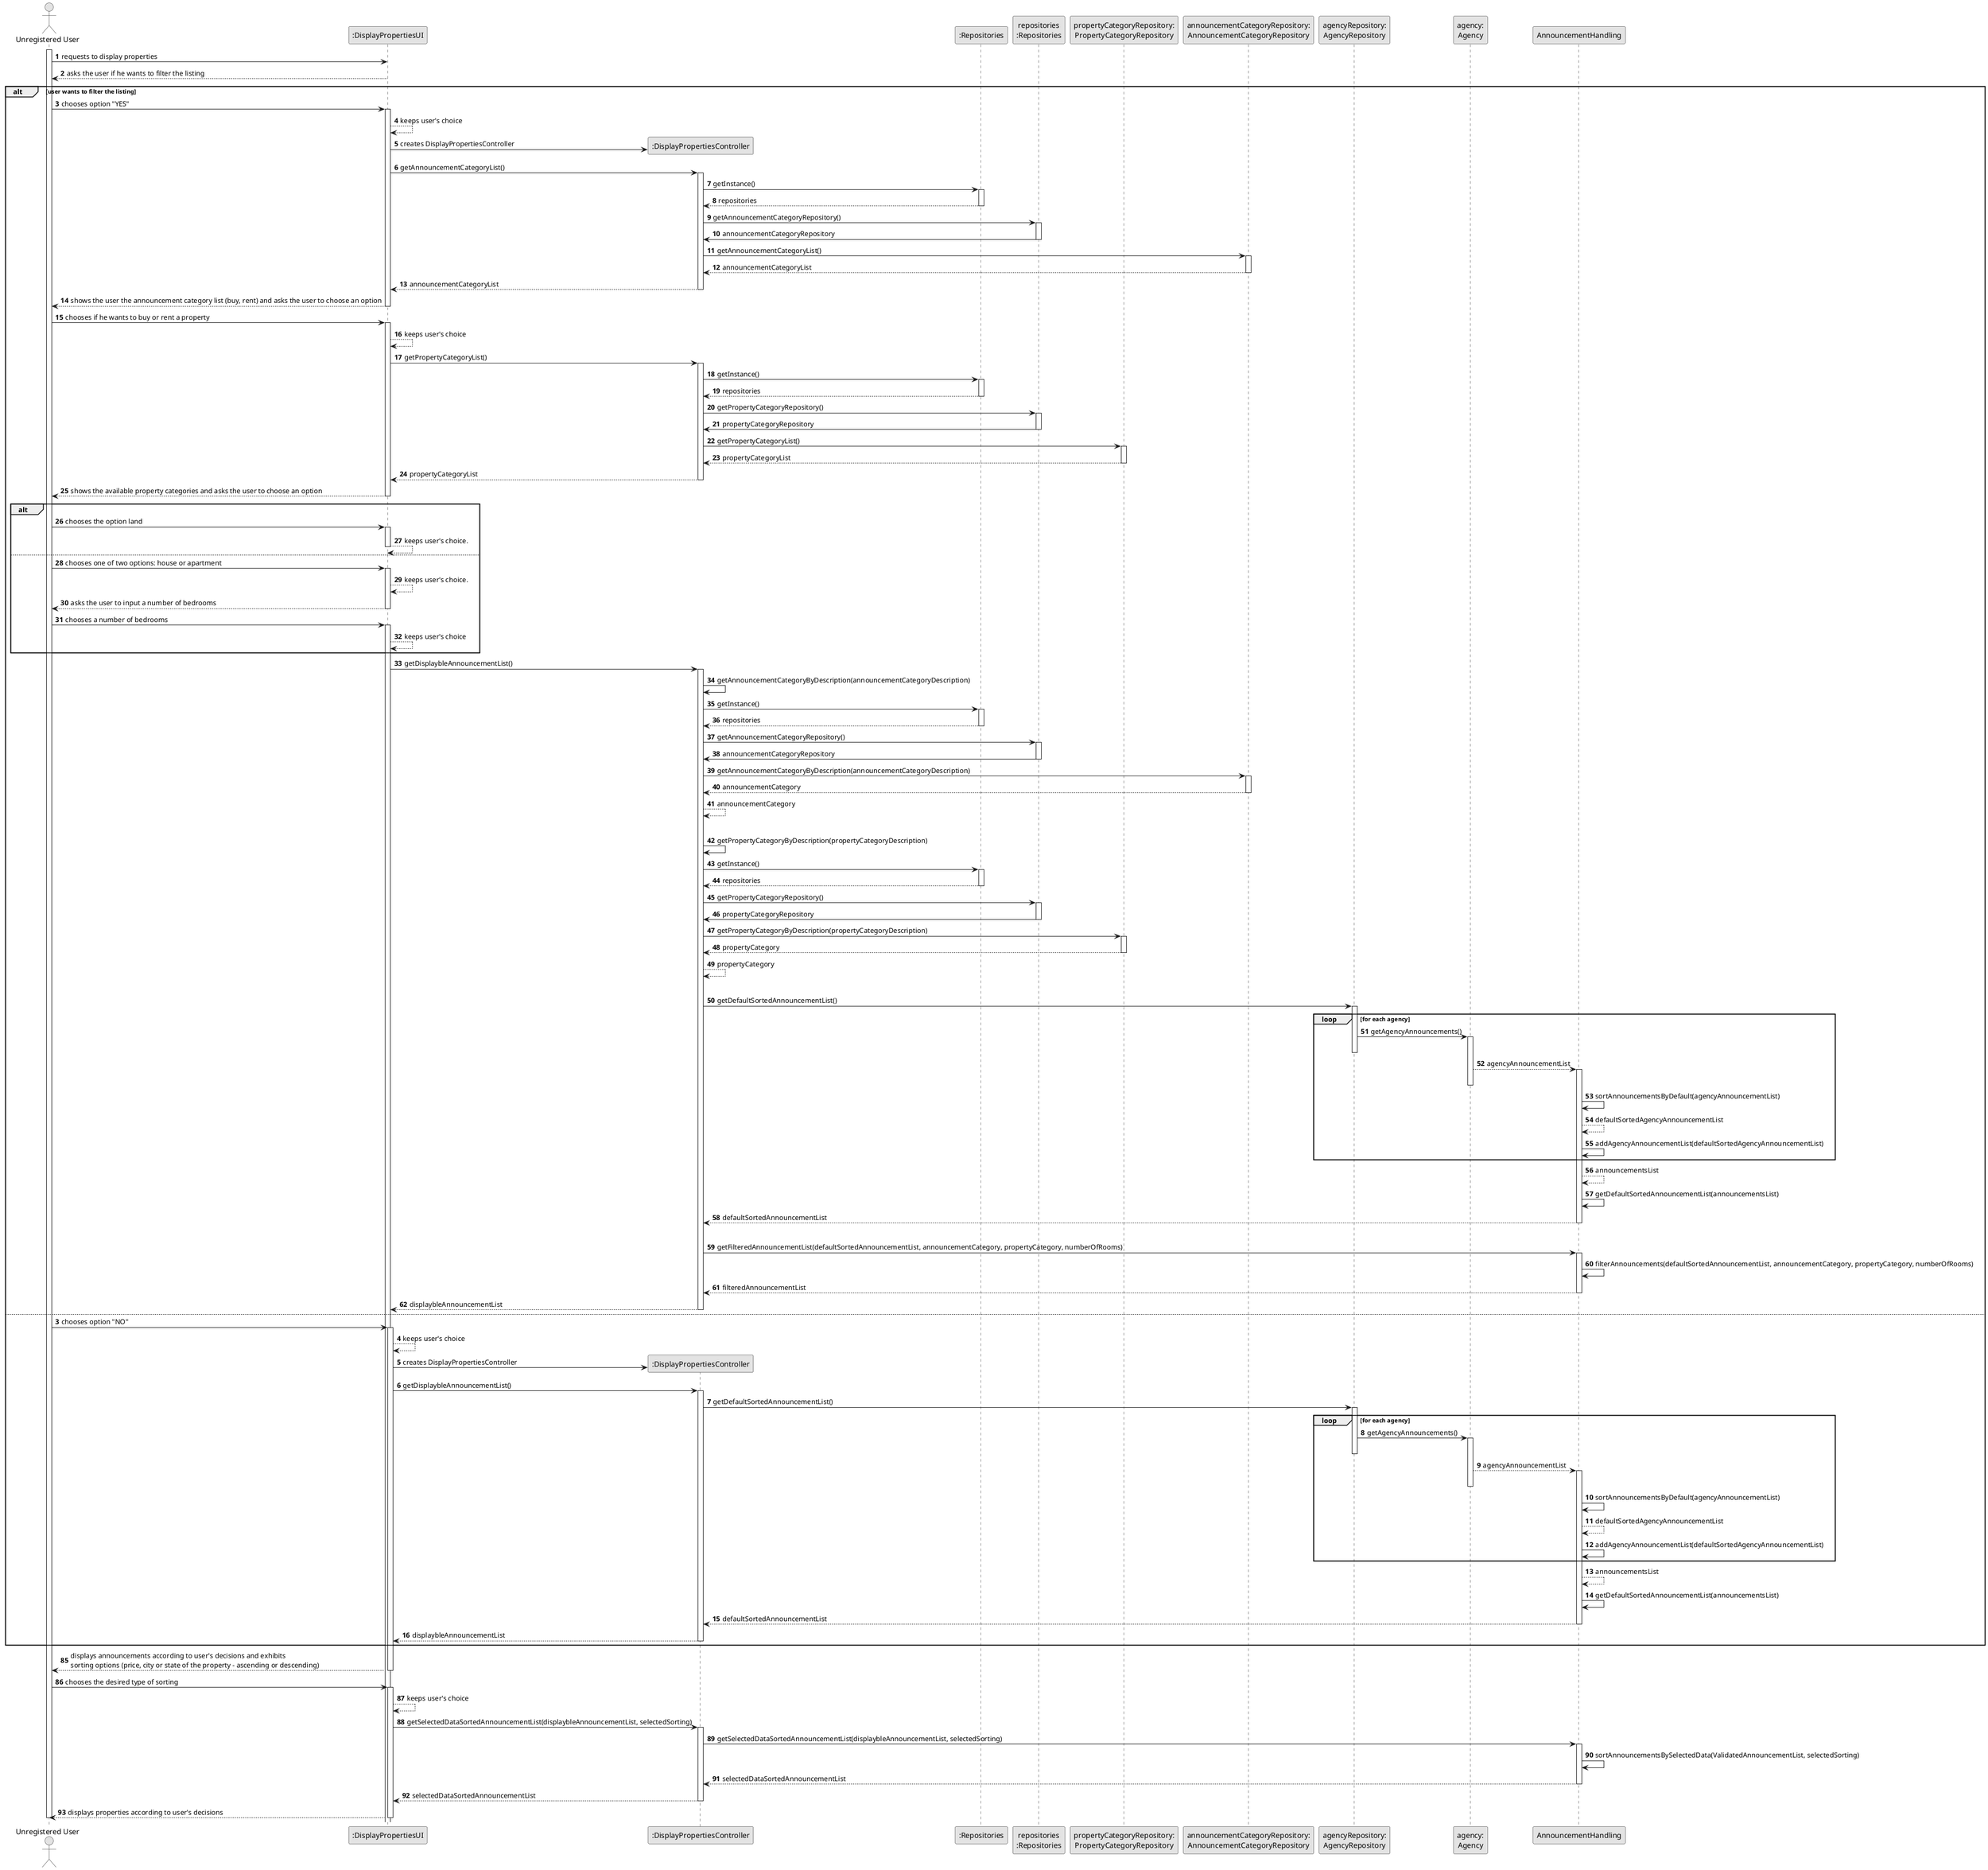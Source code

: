 @startuml

skinparam monochrome true
skinparam packageStyle rectangle
skinparam shadowing false

autonumber

actor "Unregistered User" as User
participant ":DisplayPropertiesUI" as UI
participant ":DisplayPropertiesController" as CTRL
participant ":Repositories" as Repository
participant "repositories\n:Repositories" as Repositories
participant "propertyCategoryRepository:\nPropertyCategoryRepository" as PropertyCategoryRepository
participant "announcementCategoryRepository:\nAnnouncementCategoryRepository" as AnnouncementCategoryRepository
participant "agencyRepository:\nAgencyRepository" as AgencyRepository
participant "agency:\nAgency" as Agency
participant "AnnouncementHandling" as AnnouncementHandling
activate User

        User -> UI : requests to display properties

        UI --> User: asks the user if he wants to filter the listing

        alt user wants to filter the listing
            User -> UI: chooses option "YES"
            activate UI

                UI --> UI: keeps user's choice

                UI -> CTRL**: creates DisplayPropertiesController

                UI -> CTRL: getAnnouncementCategoryList()
                activate CTRL

                    CTRL -> Repository: getInstance()
                    activate Repository

                        Repository --> CTRL: repositories
                    deactivate Repository

                    CTRL -> Repositories : getAnnouncementCategoryRepository()
                    activate Repositories

                        Repositories -> CTRL : announcementCategoryRepository
                    deactivate Repositories

                    CTRL -> AnnouncementCategoryRepository : getAnnouncementCategoryList()
                    activate AnnouncementCategoryRepository

                        AnnouncementCategoryRepository --> CTRL : announcementCategoryList
                    deactivate AnnouncementCategoryRepository

                    CTRL --> UI : announcementCategoryList
                deactivate CTRL

                UI --> User: shows the user the announcement category list (buy, rent) and asks the user to choose an option
            deactivate UI

            User -> UI: chooses if he wants to buy or rent a property
            activate UI

                UI --> UI: keeps user's choice

                UI -> CTRL: getPropertyCategoryList()
                activate CTRL

                    CTRL -> Repository: getInstance()
                    activate Repository

                        Repository --> CTRL: repositories
                    deactivate Repository

                    CTRL -> Repositories : getPropertyCategoryRepository()
                    activate Repositories

                        Repositories -> CTRL : propertyCategoryRepository
                    deactivate Repositories

                    CTRL -> PropertyCategoryRepository : getPropertyCategoryList()
                    activate PropertyCategoryRepository

                        PropertyCategoryRepository --> CTRL : propertyCategoryList
                    deactivate PropertyCategoryRepository

                    CTRL --> UI : propertyCategoryList
                deactivate CTRL

                UI --> User: shows the available property categories and asks the user to choose an option
            deactivate UI

            alt
                User -> UI: chooses the option land
                activate UI

                    UI --> UI: keeps user's choice.
                deactivate UI

            else

                User -> UI: chooses one of two options: house or apartment
                activate UI

                    UI --> UI: keeps user's choice.

                    UI --> User: asks the user to input a number of bedrooms
                deactivate UI

            User -> UI: chooses a number of bedrooms
            activate UI

                UI --> UI: keeps user's choice

            end

            UI -> CTRL : getDisplaybleAnnouncementList()
            activate CTRL

                CTRL -> CTRL : getAnnouncementCategoryByDescription(announcementCategoryDescription)

                CTRL -> Repository : getInstance()
                activate Repository

                    Repository --> CTRL: repositories
                deactivate Repository

                CTRL -> Repositories : getAnnouncementCategoryRepository()
                activate Repositories

                    Repositories -> CTRL : announcementCategoryRepository
                deactivate Repositories

                CTRL -> AnnouncementCategoryRepository : getAnnouncementCategoryByDescription(announcementCategoryDescription)
                activate AnnouncementCategoryRepository

                    AnnouncementCategoryRepository --> CTRL : announcementCategory
                deactivate AnnouncementCategoryRepository

                CTRL --> CTRL : announcementCategory

                |||
                CTRL -> CTRL : getPropertyCategoryByDescription(propertyCategoryDescription)

                    CTRL -> Repository: getInstance()
                    activate Repository

                        Repository --> CTRL: repositories
                    deactivate Repository

                    CTRL -> Repositories : getPropertyCategoryRepository()
                    activate Repositories

                        Repositories -> CTRL : propertyCategoryRepository
                    deactivate Repositories

                    CTRL -> PropertyCategoryRepository : getPropertyCategoryByDescription(propertyCategoryDescription)
                    activate PropertyCategoryRepository

                        PropertyCategoryRepository --> CTRL : propertyCategory
                    deactivate PropertyCategoryRepository

                    CTRL --> CTRL : propertyCategory

                |||
                CTRL -> AgencyRepository: getDefaultSortedAnnouncementList()
                activate AgencyRepository

                    loop for each agency

                    AgencyRepository -> Agency: getAgencyAnnouncements()
                    activate Agency
                    deactivate AgencyRepository

                        Agency --> AnnouncementHandling: agencyAnnouncementList
                        activate AnnouncementHandling
                        deactivate Agency

                            AnnouncementHandling -> AnnouncementHandling: sortAnnouncementsByDefault(agencyAnnouncementList)

                            AnnouncementHandling --> AnnouncementHandling: defaultSortedAgencyAnnouncementList

                            AnnouncementHandling -> AnnouncementHandling: addAgencyAnnouncementList(defaultSortedAgencyAnnouncementList)

                    end

                    AnnouncementHandling --> AnnouncementHandling: announcementsList

                    AnnouncementHandling -> AnnouncementHandling: getDefaultSortedAnnouncementList(announcementsList)

                    AnnouncementHandling --> CTRL: defaultSortedAnnouncementList
                deactivate AnnouncementHandling


                |||
                CTRL -> AnnouncementHandling: getFilteredAnnouncementList(defaultSortedAnnouncementList, announcementCategory, propertyCategory, numberOfRooms)
                activate AnnouncementHandling

                    AnnouncementHandling -> AnnouncementHandling: filterAnnouncements(defaultSortedAnnouncementList, announcementCategory, propertyCategory, numberOfRooms)

                    AnnouncementHandling --> CTRL: filteredAnnouncementList
                deactivate AnnouncementHandling

                CTRL --> UI: displaybleAnnouncementList
            deactivate CTRL

        else

            autonumber 3

            User -> UI: chooses option "NO"
            activate UI

                UI --> UI: keeps user's choice

                UI -> CTRL**: creates DisplayPropertiesController

                UI -> CTRL: getDisplaybleAnnouncementList()
                activate CTRL

                    CTRL -> AgencyRepository: getDefaultSortedAnnouncementList()
                    activate AgencyRepository

                        loop for each agency

                        AgencyRepository -> Agency: getAgencyAnnouncements()
                        activate Agency
                        deactivate AgencyRepository

                             Agency --> AnnouncementHandling: agencyAnnouncementList
                             activate AnnouncementHandling
                             deactivate Agency

                                 AnnouncementHandling -> AnnouncementHandling: sortAnnouncementsByDefault(agencyAnnouncementList)

                                 AnnouncementHandling --> AnnouncementHandling: defaultSortedAgencyAnnouncementList

                                 AnnouncementHandling -> AnnouncementHandling: addAgencyAnnouncementList(defaultSortedAgencyAnnouncementList)

                         end

                         AnnouncementHandling --> AnnouncementHandling: announcementsList

                         AnnouncementHandling -> AnnouncementHandling: getDefaultSortedAnnouncementList(announcementsList)

                         AnnouncementHandling --> CTRL : defaultSortedAnnouncementList
                     deactivate AnnouncementHandling

                    CTRL --> UI: displaybleAnnouncementList
            deactivate CTRL

        end
        autonumber 85

        UI --> User: displays announcements according to user's decisions and exhibits \nsorting options (price, city or state of the property - ascending or descending)
    deactivate UI

    User -> UI : chooses the desired type of sorting
    activate UI

        UI --> UI: keeps user's choice

        UI -> CTRL: getSelectedDataSortedAnnouncementList(displaybleAnnouncementList, selectedSorting)
        activate CTRL

            CTRL -> AnnouncementHandling: getSelectedDataSortedAnnouncementList(displaybleAnnouncementList, selectedSorting)
            activate AnnouncementHandling

                AnnouncementHandling -> AnnouncementHandling: sortAnnouncementsBySelectedData(ValidatedAnnouncementList, selectedSorting)

                AnnouncementHandling --> CTRL :selectedDataSortedAnnouncementList
            deactivate AnnouncementHandling

            CTRL --> UI : selectedDataSortedAnnouncementList
        deactivate CTRL

        UI --> User : displays properties according to user's decisions
    deactivate UI

deactivate User

@enduml